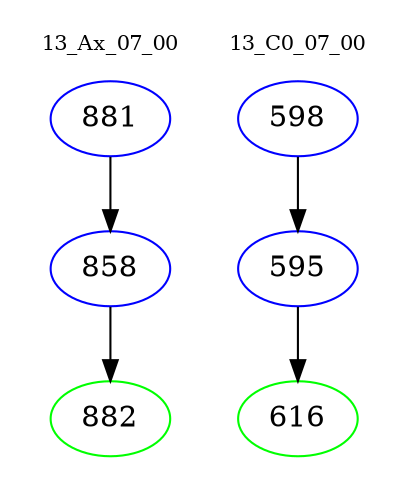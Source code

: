 digraph{
subgraph cluster_0 {
color = white
label = "13_Ax_07_00";
fontsize=10;
T0_881 [label="881", color="blue"]
T0_881 -> T0_858 [color="black"]
T0_858 [label="858", color="blue"]
T0_858 -> T0_882 [color="black"]
T0_882 [label="882", color="green"]
}
subgraph cluster_1 {
color = white
label = "13_C0_07_00";
fontsize=10;
T1_598 [label="598", color="blue"]
T1_598 -> T1_595 [color="black"]
T1_595 [label="595", color="blue"]
T1_595 -> T1_616 [color="black"]
T1_616 [label="616", color="green"]
}
}
